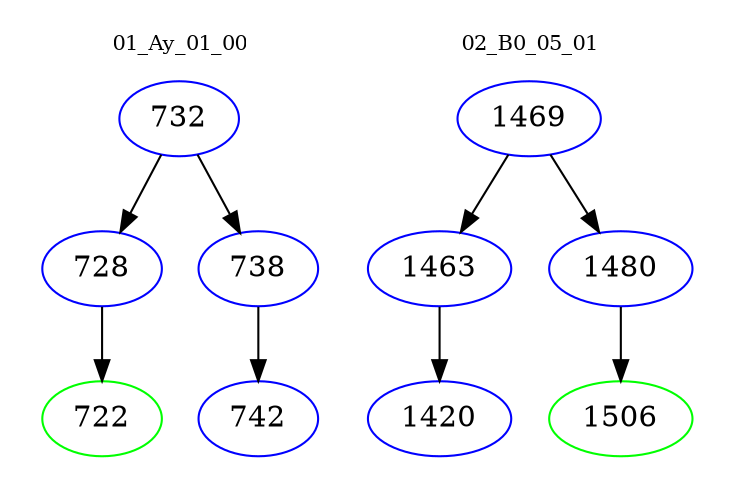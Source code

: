 digraph{
subgraph cluster_0 {
color = white
label = "01_Ay_01_00";
fontsize=10;
T0_732 [label="732", color="blue"]
T0_732 -> T0_728 [color="black"]
T0_728 [label="728", color="blue"]
T0_728 -> T0_722 [color="black"]
T0_722 [label="722", color="green"]
T0_732 -> T0_738 [color="black"]
T0_738 [label="738", color="blue"]
T0_738 -> T0_742 [color="black"]
T0_742 [label="742", color="blue"]
}
subgraph cluster_1 {
color = white
label = "02_B0_05_01";
fontsize=10;
T1_1469 [label="1469", color="blue"]
T1_1469 -> T1_1463 [color="black"]
T1_1463 [label="1463", color="blue"]
T1_1463 -> T1_1420 [color="black"]
T1_1420 [label="1420", color="blue"]
T1_1469 -> T1_1480 [color="black"]
T1_1480 [label="1480", color="blue"]
T1_1480 -> T1_1506 [color="black"]
T1_1506 [label="1506", color="green"]
}
}
